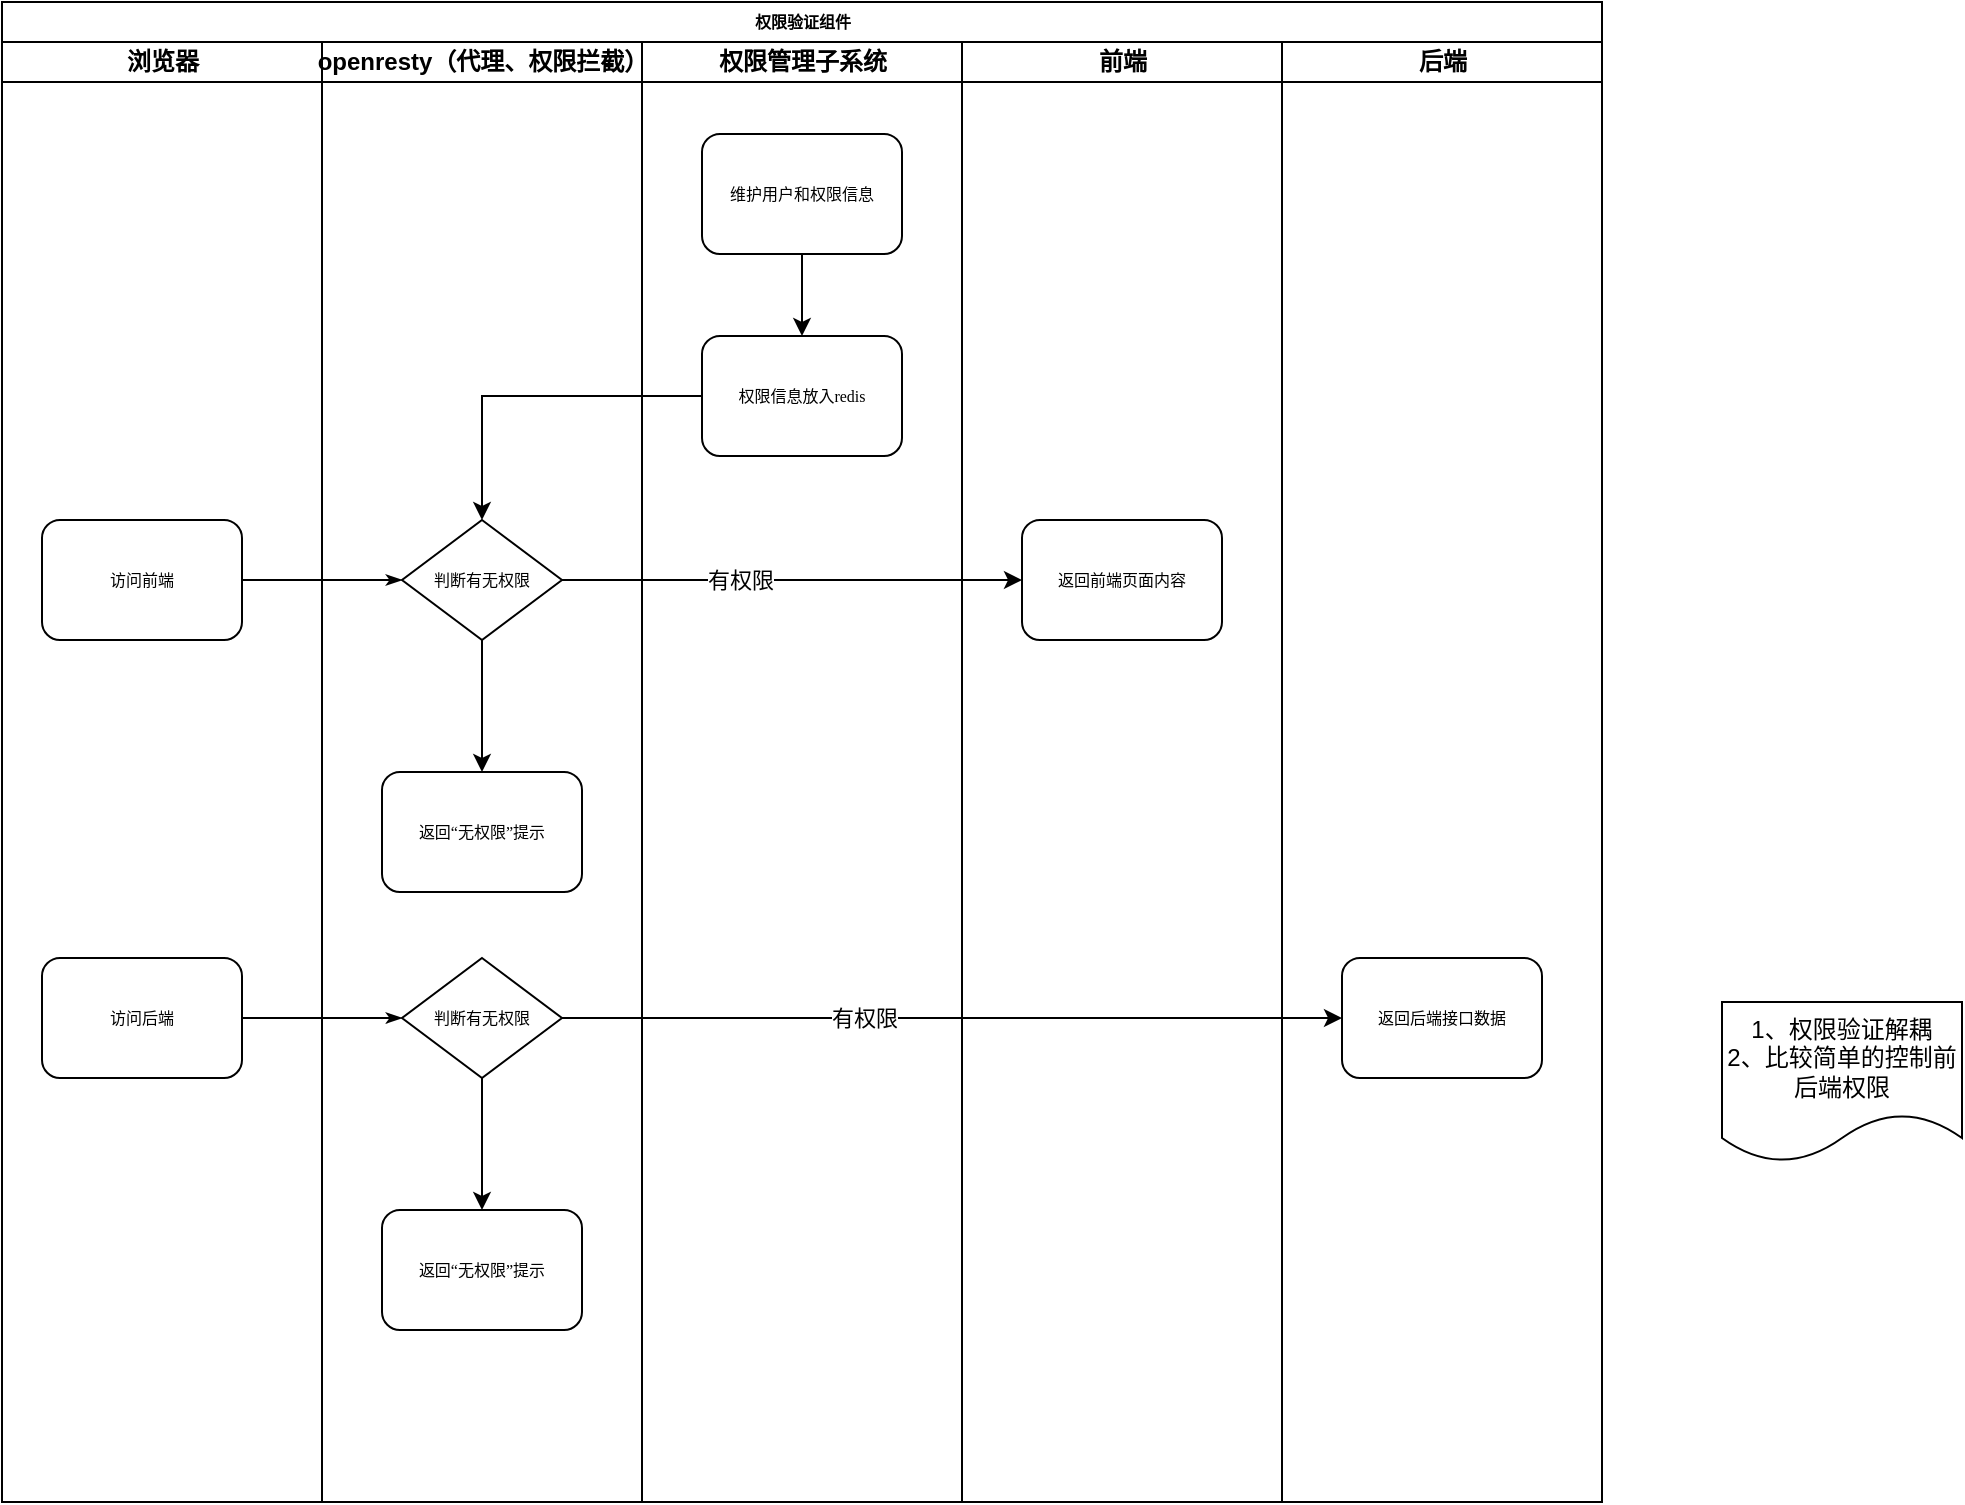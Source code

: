 <mxfile version="20.0.4" type="github">
  <diagram name="Page-1" id="74e2e168-ea6b-b213-b513-2b3c1d86103e">
    <mxGraphModel dx="1187" dy="614" grid="1" gridSize="10" guides="1" tooltips="1" connect="1" arrows="1" fold="1" page="1" pageScale="1" pageWidth="1100" pageHeight="850" background="none" math="0" shadow="0">
      <root>
        <mxCell id="0" />
        <mxCell id="1" parent="0" />
        <mxCell id="77e6c97f196da883-1" value="权限验证组件" style="swimlane;html=1;childLayout=stackLayout;startSize=20;rounded=0;shadow=0;labelBackgroundColor=none;strokeWidth=1;fontFamily=Verdana;fontSize=8;align=center;" parent="1" vertex="1">
          <mxGeometry x="70" y="40" width="800" height="750" as="geometry" />
        </mxCell>
        <mxCell id="77e6c97f196da883-2" value="浏览器" style="swimlane;html=1;startSize=20;" parent="77e6c97f196da883-1" vertex="1">
          <mxGeometry y="20" width="160" height="730" as="geometry" />
        </mxCell>
        <mxCell id="77e6c97f196da883-8" value="访问前端" style="rounded=1;whiteSpace=wrap;html=1;shadow=0;labelBackgroundColor=none;strokeWidth=1;fontFamily=Verdana;fontSize=8;align=center;" parent="77e6c97f196da883-2" vertex="1">
          <mxGeometry x="20" y="239" width="100" height="60" as="geometry" />
        </mxCell>
        <mxCell id="77e6c97f196da883-26" style="edgeStyle=orthogonalEdgeStyle;rounded=1;html=1;labelBackgroundColor=none;startArrow=none;startFill=0;startSize=5;endArrow=classicThin;endFill=1;endSize=5;jettySize=auto;orthogonalLoop=1;strokeWidth=1;fontFamily=Verdana;fontSize=8;entryX=0;entryY=0.5;entryDx=0;entryDy=0;" parent="77e6c97f196da883-1" source="77e6c97f196da883-8" target="_MICS0b40MU9KrovsW51-1" edge="1">
          <mxGeometry relative="1" as="geometry">
            <mxPoint x="190" y="289" as="targetPoint" />
          </mxGeometry>
        </mxCell>
        <mxCell id="77e6c97f196da883-3" value="openresty（代理、权限拦截）" style="swimlane;html=1;startSize=20;" parent="77e6c97f196da883-1" vertex="1">
          <mxGeometry x="160" y="20" width="160" height="730" as="geometry" />
        </mxCell>
        <mxCell id="_MICS0b40MU9KrovsW51-9" style="edgeStyle=orthogonalEdgeStyle;rounded=0;orthogonalLoop=1;jettySize=auto;html=1;exitX=0.5;exitY=1;exitDx=0;exitDy=0;entryX=0.5;entryY=0;entryDx=0;entryDy=0;" edge="1" parent="77e6c97f196da883-3" source="_MICS0b40MU9KrovsW51-1" target="_MICS0b40MU9KrovsW51-8">
          <mxGeometry relative="1" as="geometry" />
        </mxCell>
        <mxCell id="_MICS0b40MU9KrovsW51-1" value="判断有无权限" style="rhombus;whiteSpace=wrap;html=1;rounded=0;shadow=0;labelBackgroundColor=none;strokeWidth=1;fontFamily=Verdana;fontSize=8;align=center;" vertex="1" parent="77e6c97f196da883-3">
          <mxGeometry x="40" y="239" width="80" height="60" as="geometry" />
        </mxCell>
        <mxCell id="_MICS0b40MU9KrovsW51-8" value="返回“无权限”提示" style="rounded=1;whiteSpace=wrap;html=1;shadow=0;labelBackgroundColor=none;strokeWidth=1;fontFamily=Verdana;fontSize=8;align=center;" vertex="1" parent="77e6c97f196da883-3">
          <mxGeometry x="30" y="365" width="100" height="60" as="geometry" />
        </mxCell>
        <mxCell id="77e6c97f196da883-4" value="权限管理子系统" style="swimlane;html=1;startSize=20;" parent="77e6c97f196da883-1" vertex="1">
          <mxGeometry x="320" y="20" width="160" height="730" as="geometry" />
        </mxCell>
        <mxCell id="_MICS0b40MU9KrovsW51-6" style="edgeStyle=orthogonalEdgeStyle;rounded=0;orthogonalLoop=1;jettySize=auto;html=1;exitX=0.5;exitY=1;exitDx=0;exitDy=0;entryX=0.5;entryY=0;entryDx=0;entryDy=0;" edge="1" parent="77e6c97f196da883-4" source="77e6c97f196da883-15" target="_MICS0b40MU9KrovsW51-4">
          <mxGeometry relative="1" as="geometry" />
        </mxCell>
        <mxCell id="77e6c97f196da883-15" value="维护用户和权限信息" style="rounded=1;whiteSpace=wrap;html=1;shadow=0;labelBackgroundColor=none;strokeWidth=1;fontFamily=Verdana;fontSize=8;align=center;" parent="77e6c97f196da883-4" vertex="1">
          <mxGeometry x="30" y="46" width="100" height="60" as="geometry" />
        </mxCell>
        <mxCell id="_MICS0b40MU9KrovsW51-4" value="权限信息放入redis" style="rounded=1;whiteSpace=wrap;html=1;shadow=0;labelBackgroundColor=none;strokeWidth=1;fontFamily=Verdana;fontSize=8;align=center;" vertex="1" parent="77e6c97f196da883-4">
          <mxGeometry x="30" y="147" width="100" height="60" as="geometry" />
        </mxCell>
        <mxCell id="77e6c97f196da883-5" value="前端" style="swimlane;html=1;startSize=20;" parent="77e6c97f196da883-1" vertex="1">
          <mxGeometry x="480" y="20" width="160" height="730" as="geometry" />
        </mxCell>
        <mxCell id="77e6c97f196da883-17" value="返回前端页面内容" style="rounded=1;whiteSpace=wrap;html=1;shadow=0;labelBackgroundColor=none;strokeWidth=1;fontFamily=Verdana;fontSize=8;align=center;" parent="77e6c97f196da883-5" vertex="1">
          <mxGeometry x="30" y="239" width="100" height="60" as="geometry" />
        </mxCell>
        <mxCell id="77e6c97f196da883-6" value="后端" style="swimlane;html=1;startSize=20;" parent="77e6c97f196da883-1" vertex="1">
          <mxGeometry x="640" y="20" width="160" height="730" as="geometry" />
        </mxCell>
        <mxCell id="_MICS0b40MU9KrovsW51-17" value="返回后端接口数据" style="rounded=1;whiteSpace=wrap;html=1;shadow=0;labelBackgroundColor=none;strokeWidth=1;fontFamily=Verdana;fontSize=8;align=center;" vertex="1" parent="77e6c97f196da883-6">
          <mxGeometry x="30" y="458" width="100" height="60" as="geometry" />
        </mxCell>
        <mxCell id="_MICS0b40MU9KrovsW51-7" style="edgeStyle=orthogonalEdgeStyle;rounded=0;orthogonalLoop=1;jettySize=auto;html=1;exitX=0;exitY=0.5;exitDx=0;exitDy=0;entryX=0.5;entryY=0;entryDx=0;entryDy=0;" edge="1" parent="77e6c97f196da883-1" source="_MICS0b40MU9KrovsW51-4" target="_MICS0b40MU9KrovsW51-1">
          <mxGeometry relative="1" as="geometry" />
        </mxCell>
        <mxCell id="_MICS0b40MU9KrovsW51-10" style="edgeStyle=orthogonalEdgeStyle;rounded=0;orthogonalLoop=1;jettySize=auto;html=1;exitX=1;exitY=0.5;exitDx=0;exitDy=0;entryX=0;entryY=0.5;entryDx=0;entryDy=0;" edge="1" parent="77e6c97f196da883-1" source="_MICS0b40MU9KrovsW51-1" target="77e6c97f196da883-17">
          <mxGeometry relative="1" as="geometry" />
        </mxCell>
        <mxCell id="_MICS0b40MU9KrovsW51-11" value="有权限" style="edgeLabel;html=1;align=center;verticalAlign=middle;resizable=0;points=[];" vertex="1" connectable="0" parent="_MICS0b40MU9KrovsW51-10">
          <mxGeometry x="-0.226" relative="1" as="geometry">
            <mxPoint as="offset" />
          </mxGeometry>
        </mxCell>
        <mxCell id="_MICS0b40MU9KrovsW51-12" value="访问后端" style="rounded=1;whiteSpace=wrap;html=1;shadow=0;labelBackgroundColor=none;strokeWidth=1;fontFamily=Verdana;fontSize=8;align=center;" vertex="1" parent="1">
          <mxGeometry x="90" y="518" width="100" height="60" as="geometry" />
        </mxCell>
        <mxCell id="_MICS0b40MU9KrovsW51-13" style="edgeStyle=orthogonalEdgeStyle;rounded=1;html=1;labelBackgroundColor=none;startArrow=none;startFill=0;startSize=5;endArrow=classicThin;endFill=1;endSize=5;jettySize=auto;orthogonalLoop=1;strokeWidth=1;fontFamily=Verdana;fontSize=8;entryX=0;entryY=0.5;entryDx=0;entryDy=0;" edge="1" parent="1" source="_MICS0b40MU9KrovsW51-12" target="_MICS0b40MU9KrovsW51-15">
          <mxGeometry relative="1" as="geometry">
            <mxPoint x="190" y="508" as="targetPoint" />
          </mxGeometry>
        </mxCell>
        <mxCell id="_MICS0b40MU9KrovsW51-14" style="edgeStyle=orthogonalEdgeStyle;rounded=0;orthogonalLoop=1;jettySize=auto;html=1;exitX=0.5;exitY=1;exitDx=0;exitDy=0;entryX=0.5;entryY=0;entryDx=0;entryDy=0;" edge="1" parent="1" source="_MICS0b40MU9KrovsW51-15" target="_MICS0b40MU9KrovsW51-16">
          <mxGeometry relative="1" as="geometry" />
        </mxCell>
        <mxCell id="_MICS0b40MU9KrovsW51-15" value="判断有无权限" style="rhombus;whiteSpace=wrap;html=1;rounded=0;shadow=0;labelBackgroundColor=none;strokeWidth=1;fontFamily=Verdana;fontSize=8;align=center;" vertex="1" parent="1">
          <mxGeometry x="270" y="518" width="80" height="60" as="geometry" />
        </mxCell>
        <mxCell id="_MICS0b40MU9KrovsW51-16" value="返回“无权限”提示" style="rounded=1;whiteSpace=wrap;html=1;shadow=0;labelBackgroundColor=none;strokeWidth=1;fontFamily=Verdana;fontSize=8;align=center;" vertex="1" parent="1">
          <mxGeometry x="260" y="644" width="100" height="60" as="geometry" />
        </mxCell>
        <mxCell id="_MICS0b40MU9KrovsW51-18" style="edgeStyle=orthogonalEdgeStyle;rounded=0;orthogonalLoop=1;jettySize=auto;html=1;exitX=1;exitY=0.5;exitDx=0;exitDy=0;entryX=0;entryY=0.5;entryDx=0;entryDy=0;" edge="1" parent="1" source="_MICS0b40MU9KrovsW51-15" target="_MICS0b40MU9KrovsW51-17">
          <mxGeometry relative="1" as="geometry" />
        </mxCell>
        <mxCell id="_MICS0b40MU9KrovsW51-19" value="有权限" style="edgeLabel;html=1;align=center;verticalAlign=middle;resizable=0;points=[];" vertex="1" connectable="0" parent="_MICS0b40MU9KrovsW51-18">
          <mxGeometry x="-0.226" relative="1" as="geometry">
            <mxPoint as="offset" />
          </mxGeometry>
        </mxCell>
        <mxCell id="_MICS0b40MU9KrovsW51-20" value="1、权限验证解耦&lt;br&gt;2、比较简单的控制前后端权限" style="shape=document;whiteSpace=wrap;html=1;boundedLbl=1;" vertex="1" parent="1">
          <mxGeometry x="930" y="540" width="120" height="80" as="geometry" />
        </mxCell>
      </root>
    </mxGraphModel>
  </diagram>
</mxfile>
